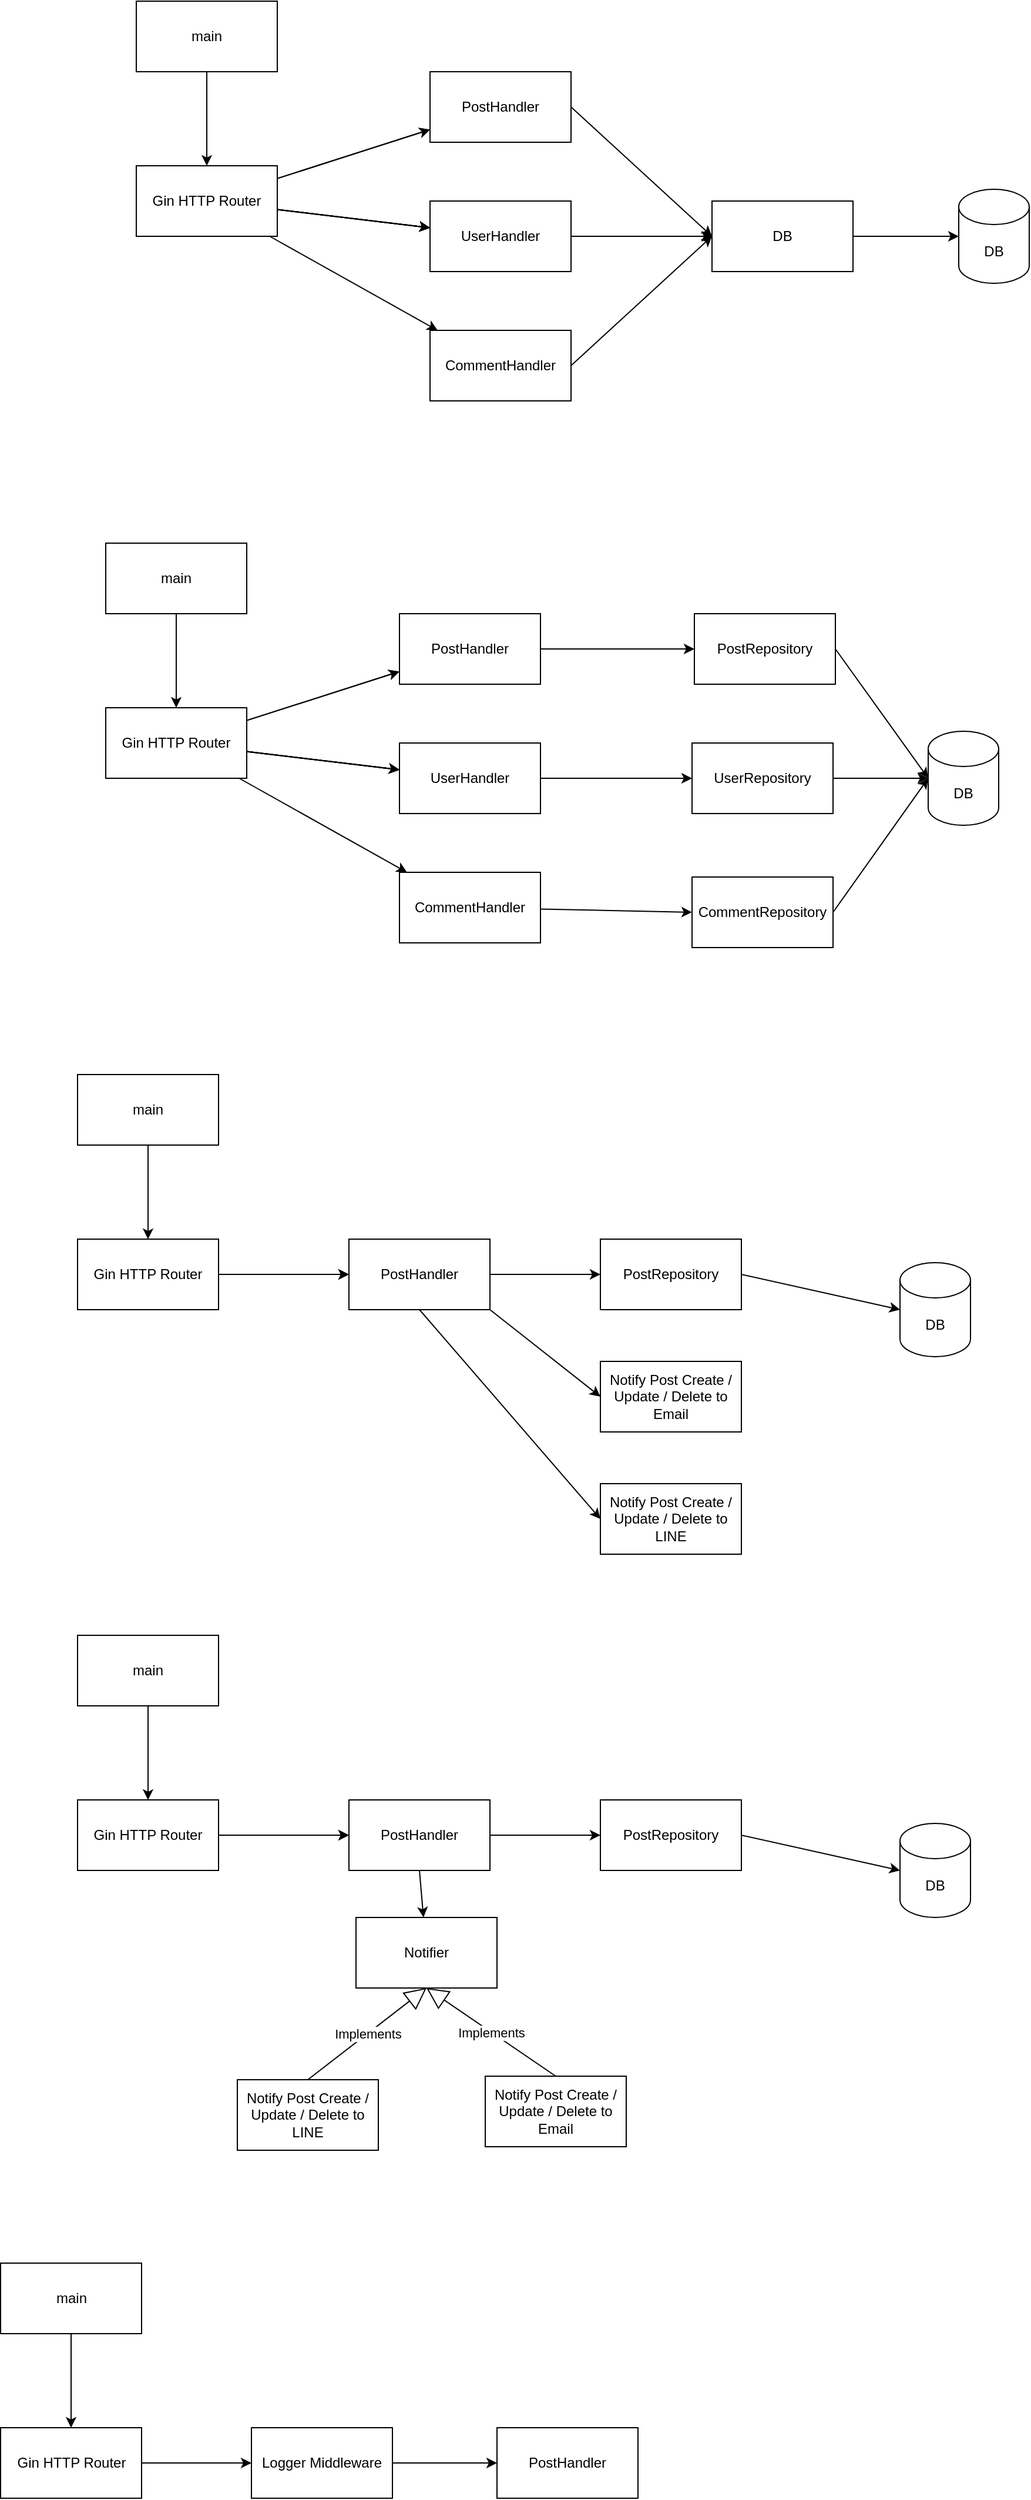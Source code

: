 <mxfile>
    <diagram id="Yw-U1tmHFdbE9gjVn-Wz" name="Page-1">
        <mxGraphModel dx="1086" dy="725" grid="0" gridSize="10" guides="1" tooltips="1" connect="1" arrows="1" fold="1" page="0" pageScale="1" pageWidth="850" pageHeight="1100" math="0" shadow="0">
            <root>
                <mxCell id="0"/>
                <mxCell id="1" parent="0"/>
                <mxCell id="4" value="" style="edgeStyle=none;html=1;" parent="1" source="3" target="2" edge="1">
                    <mxGeometry relative="1" as="geometry"/>
                </mxCell>
                <mxCell id="36" value="" style="edgeStyle=none;html=1;" edge="1" parent="1" source="2" target="35">
                    <mxGeometry relative="1" as="geometry"/>
                </mxCell>
                <mxCell id="37" value="" style="edgeStyle=none;html=1;" edge="1" parent="1" source="2" target="35">
                    <mxGeometry relative="1" as="geometry"/>
                </mxCell>
                <mxCell id="39" value="" style="edgeStyle=none;html=1;" edge="1" parent="1" source="2" target="38">
                    <mxGeometry relative="1" as="geometry"/>
                </mxCell>
                <mxCell id="40" value="" style="edgeStyle=none;html=1;" edge="1" parent="1" source="2" target="38">
                    <mxGeometry relative="1" as="geometry"/>
                </mxCell>
                <mxCell id="41" value="" style="edgeStyle=none;html=1;" edge="1" parent="1" source="2" target="38">
                    <mxGeometry relative="1" as="geometry"/>
                </mxCell>
                <mxCell id="42" value="" style="edgeStyle=none;html=1;" edge="1" parent="1" source="2" target="38">
                    <mxGeometry relative="1" as="geometry"/>
                </mxCell>
                <mxCell id="46" value="" style="edgeStyle=none;html=1;" edge="1" parent="1" source="2" target="45">
                    <mxGeometry relative="1" as="geometry"/>
                </mxCell>
                <mxCell id="2" value="Gin HTTP Router" style="rounded=0;whiteSpace=wrap;html=1;" parent="1" vertex="1">
                    <mxGeometry x="190" y="280" width="120" height="60" as="geometry"/>
                </mxCell>
                <mxCell id="3" value="main" style="whiteSpace=wrap;html=1;rounded=0;" parent="1" vertex="1">
                    <mxGeometry x="190" y="140" width="120" height="60" as="geometry"/>
                </mxCell>
                <mxCell id="17" value="DB" style="rounded=0;whiteSpace=wrap;html=1;" parent="1" vertex="1">
                    <mxGeometry x="680" y="310" width="120" height="60" as="geometry"/>
                </mxCell>
                <mxCell id="18" value="DB" style="shape=cylinder3;whiteSpace=wrap;html=1;boundedLbl=1;backgroundOutline=1;size=15;" parent="1" vertex="1">
                    <mxGeometry x="890" y="300" width="60" height="80" as="geometry"/>
                </mxCell>
                <mxCell id="24" style="edgeStyle=none;html=1;exitX=1;exitY=0.5;exitDx=0;exitDy=0;entryX=0;entryY=0.5;entryDx=0;entryDy=0;entryPerimeter=0;" parent="1" source="17" target="18" edge="1">
                    <mxGeometry relative="1" as="geometry"/>
                </mxCell>
                <mxCell id="47" style="edgeStyle=none;html=1;exitX=1;exitY=0.5;exitDx=0;exitDy=0;entryX=0;entryY=0.5;entryDx=0;entryDy=0;" edge="1" parent="1" source="35" target="17">
                    <mxGeometry relative="1" as="geometry"/>
                </mxCell>
                <mxCell id="35" value="PostHandler" style="whiteSpace=wrap;html=1;rounded=0;" vertex="1" parent="1">
                    <mxGeometry x="440" y="200" width="120" height="60" as="geometry"/>
                </mxCell>
                <mxCell id="48" style="edgeStyle=none;html=1;entryX=0;entryY=0.5;entryDx=0;entryDy=0;" edge="1" parent="1" source="38" target="17">
                    <mxGeometry relative="1" as="geometry"/>
                </mxCell>
                <mxCell id="38" value="UserHandler" style="whiteSpace=wrap;html=1;rounded=0;" vertex="1" parent="1">
                    <mxGeometry x="440" y="310" width="120" height="60" as="geometry"/>
                </mxCell>
                <mxCell id="49" style="edgeStyle=none;html=1;exitX=1;exitY=0.5;exitDx=0;exitDy=0;" edge="1" parent="1" source="45">
                    <mxGeometry relative="1" as="geometry">
                        <mxPoint x="680" y="340" as="targetPoint"/>
                    </mxGeometry>
                </mxCell>
                <mxCell id="45" value="CommentHandler" style="whiteSpace=wrap;html=1;rounded=0;" vertex="1" parent="1">
                    <mxGeometry x="440" y="420" width="120" height="60" as="geometry"/>
                </mxCell>
                <mxCell id="50" value="" style="edgeStyle=none;html=1;" edge="1" parent="1" source="59" target="58">
                    <mxGeometry relative="1" as="geometry"/>
                </mxCell>
                <mxCell id="51" value="" style="edgeStyle=none;html=1;" edge="1" parent="1" source="58" target="64">
                    <mxGeometry relative="1" as="geometry"/>
                </mxCell>
                <mxCell id="52" value="" style="edgeStyle=none;html=1;" edge="1" parent="1" source="58" target="64">
                    <mxGeometry relative="1" as="geometry"/>
                </mxCell>
                <mxCell id="53" value="" style="edgeStyle=none;html=1;" edge="1" parent="1" source="58" target="66">
                    <mxGeometry relative="1" as="geometry"/>
                </mxCell>
                <mxCell id="54" value="" style="edgeStyle=none;html=1;" edge="1" parent="1" source="58" target="66">
                    <mxGeometry relative="1" as="geometry"/>
                </mxCell>
                <mxCell id="55" value="" style="edgeStyle=none;html=1;" edge="1" parent="1" source="58" target="66">
                    <mxGeometry relative="1" as="geometry"/>
                </mxCell>
                <mxCell id="56" value="" style="edgeStyle=none;html=1;" edge="1" parent="1" source="58" target="66">
                    <mxGeometry relative="1" as="geometry"/>
                </mxCell>
                <mxCell id="57" value="" style="edgeStyle=none;html=1;" edge="1" parent="1" source="58" target="68">
                    <mxGeometry relative="1" as="geometry"/>
                </mxCell>
                <mxCell id="58" value="Gin HTTP Router" style="rounded=0;whiteSpace=wrap;html=1;" vertex="1" parent="1">
                    <mxGeometry x="164" y="741" width="120" height="60" as="geometry"/>
                </mxCell>
                <mxCell id="59" value="main" style="whiteSpace=wrap;html=1;rounded=0;" vertex="1" parent="1">
                    <mxGeometry x="164" y="601" width="120" height="60" as="geometry"/>
                </mxCell>
                <mxCell id="60" value="PostRepository" style="rounded=0;whiteSpace=wrap;html=1;" vertex="1" parent="1">
                    <mxGeometry x="665" y="661" width="120" height="60" as="geometry"/>
                </mxCell>
                <mxCell id="61" value="DB" style="shape=cylinder3;whiteSpace=wrap;html=1;boundedLbl=1;backgroundOutline=1;size=15;" vertex="1" parent="1">
                    <mxGeometry x="864" y="761" width="60" height="80" as="geometry"/>
                </mxCell>
                <mxCell id="62" style="edgeStyle=none;html=1;exitX=1;exitY=0.5;exitDx=0;exitDy=0;entryX=0;entryY=0.5;entryDx=0;entryDy=0;entryPerimeter=0;" edge="1" parent="1" source="60" target="61">
                    <mxGeometry relative="1" as="geometry"/>
                </mxCell>
                <mxCell id="63" style="edgeStyle=none;html=1;exitX=1;exitY=0.5;exitDx=0;exitDy=0;entryX=0;entryY=0.5;entryDx=0;entryDy=0;" edge="1" parent="1" source="64" target="60">
                    <mxGeometry relative="1" as="geometry"/>
                </mxCell>
                <mxCell id="64" value="PostHandler" style="whiteSpace=wrap;html=1;rounded=0;" vertex="1" parent="1">
                    <mxGeometry x="414" y="661" width="120" height="60" as="geometry"/>
                </mxCell>
                <mxCell id="71" style="edgeStyle=none;html=1;" edge="1" parent="1" source="66" target="69">
                    <mxGeometry relative="1" as="geometry"/>
                </mxCell>
                <mxCell id="66" value="UserHandler" style="whiteSpace=wrap;html=1;rounded=0;" vertex="1" parent="1">
                    <mxGeometry x="414" y="771" width="120" height="60" as="geometry"/>
                </mxCell>
                <mxCell id="72" style="edgeStyle=none;html=1;entryX=0;entryY=0.5;entryDx=0;entryDy=0;" edge="1" parent="1" source="68" target="70">
                    <mxGeometry relative="1" as="geometry"/>
                </mxCell>
                <mxCell id="68" value="CommentHandler" style="whiteSpace=wrap;html=1;rounded=0;" vertex="1" parent="1">
                    <mxGeometry x="414" y="881" width="120" height="60" as="geometry"/>
                </mxCell>
                <mxCell id="69" value="UserRepository" style="rounded=0;whiteSpace=wrap;html=1;" vertex="1" parent="1">
                    <mxGeometry x="663" y="771" width="120" height="60" as="geometry"/>
                </mxCell>
                <mxCell id="70" value="CommentRepository" style="rounded=0;whiteSpace=wrap;html=1;" vertex="1" parent="1">
                    <mxGeometry x="663" y="885" width="120" height="60" as="geometry"/>
                </mxCell>
                <mxCell id="73" style="edgeStyle=none;html=1;exitX=1;exitY=0.5;exitDx=0;exitDy=0;entryX=0;entryY=0.5;entryDx=0;entryDy=0;entryPerimeter=0;" edge="1" parent="1" source="69" target="61">
                    <mxGeometry relative="1" as="geometry"/>
                </mxCell>
                <mxCell id="74" style="edgeStyle=none;html=1;exitX=1;exitY=0.5;exitDx=0;exitDy=0;entryX=0;entryY=0.5;entryDx=0;entryDy=0;entryPerimeter=0;" edge="1" parent="1" source="70" target="61">
                    <mxGeometry relative="1" as="geometry"/>
                </mxCell>
                <mxCell id="75" value="" style="edgeStyle=none;html=1;" edge="1" parent="1" source="84" target="83">
                    <mxGeometry relative="1" as="geometry"/>
                </mxCell>
                <mxCell id="76" value="" style="edgeStyle=none;html=1;" edge="1" parent="1" source="83" target="89">
                    <mxGeometry relative="1" as="geometry"/>
                </mxCell>
                <mxCell id="77" value="" style="edgeStyle=none;html=1;" edge="1" parent="1" source="83" target="89">
                    <mxGeometry relative="1" as="geometry"/>
                </mxCell>
                <mxCell id="83" value="Gin HTTP Router" style="rounded=0;whiteSpace=wrap;html=1;" vertex="1" parent="1">
                    <mxGeometry x="140" y="1193" width="120" height="60" as="geometry"/>
                </mxCell>
                <mxCell id="84" value="main" style="whiteSpace=wrap;html=1;rounded=0;" vertex="1" parent="1">
                    <mxGeometry x="140" y="1053" width="120" height="60" as="geometry"/>
                </mxCell>
                <mxCell id="85" value="PostRepository" style="rounded=0;whiteSpace=wrap;html=1;" vertex="1" parent="1">
                    <mxGeometry x="585" y="1193" width="120" height="60" as="geometry"/>
                </mxCell>
                <mxCell id="86" value="DB" style="shape=cylinder3;whiteSpace=wrap;html=1;boundedLbl=1;backgroundOutline=1;size=15;" vertex="1" parent="1">
                    <mxGeometry x="840" y="1213" width="60" height="80" as="geometry"/>
                </mxCell>
                <mxCell id="87" style="edgeStyle=none;html=1;exitX=1;exitY=0.5;exitDx=0;exitDy=0;entryX=0;entryY=0.5;entryDx=0;entryDy=0;entryPerimeter=0;" edge="1" parent="1" source="85" target="86">
                    <mxGeometry relative="1" as="geometry"/>
                </mxCell>
                <mxCell id="88" style="edgeStyle=none;html=1;exitX=1;exitY=0.5;exitDx=0;exitDy=0;entryX=0;entryY=0.5;entryDx=0;entryDy=0;" edge="1" parent="1" source="89" target="85">
                    <mxGeometry relative="1" as="geometry"/>
                </mxCell>
                <mxCell id="100" style="edgeStyle=none;html=1;exitX=1;exitY=1;exitDx=0;exitDy=0;entryX=0;entryY=0.5;entryDx=0;entryDy=0;" edge="1" parent="1" source="89" target="99">
                    <mxGeometry relative="1" as="geometry"/>
                </mxCell>
                <mxCell id="102" style="edgeStyle=none;html=1;exitX=0.5;exitY=1;exitDx=0;exitDy=0;entryX=0;entryY=0.5;entryDx=0;entryDy=0;" edge="1" parent="1" source="89" target="101">
                    <mxGeometry relative="1" as="geometry"/>
                </mxCell>
                <mxCell id="89" value="PostHandler" style="whiteSpace=wrap;html=1;rounded=0;" vertex="1" parent="1">
                    <mxGeometry x="371" y="1193" width="120" height="60" as="geometry"/>
                </mxCell>
                <mxCell id="99" value="Notify Post Create / Update / Delete to Email" style="rounded=0;whiteSpace=wrap;html=1;" vertex="1" parent="1">
                    <mxGeometry x="585" y="1297" width="120" height="60" as="geometry"/>
                </mxCell>
                <mxCell id="101" value="Notify Post Create / Update / Delete to LINE" style="rounded=0;whiteSpace=wrap;html=1;" vertex="1" parent="1">
                    <mxGeometry x="585" y="1401" width="120" height="60" as="geometry"/>
                </mxCell>
                <mxCell id="103" value="" style="edgeStyle=none;html=1;" edge="1" source="107" target="106" parent="1">
                    <mxGeometry relative="1" as="geometry"/>
                </mxCell>
                <mxCell id="104" value="" style="edgeStyle=none;html=1;" edge="1" source="106" target="114" parent="1">
                    <mxGeometry relative="1" as="geometry"/>
                </mxCell>
                <mxCell id="105" value="" style="edgeStyle=none;html=1;" edge="1" source="106" target="114" parent="1">
                    <mxGeometry relative="1" as="geometry"/>
                </mxCell>
                <mxCell id="106" value="Gin HTTP Router" style="rounded=0;whiteSpace=wrap;html=1;" vertex="1" parent="1">
                    <mxGeometry x="140" y="1670" width="120" height="60" as="geometry"/>
                </mxCell>
                <mxCell id="107" value="main" style="whiteSpace=wrap;html=1;rounded=0;" vertex="1" parent="1">
                    <mxGeometry x="140" y="1530" width="120" height="60" as="geometry"/>
                </mxCell>
                <mxCell id="108" value="PostRepository" style="rounded=0;whiteSpace=wrap;html=1;" vertex="1" parent="1">
                    <mxGeometry x="585" y="1670" width="120" height="60" as="geometry"/>
                </mxCell>
                <mxCell id="109" value="DB" style="shape=cylinder3;whiteSpace=wrap;html=1;boundedLbl=1;backgroundOutline=1;size=15;" vertex="1" parent="1">
                    <mxGeometry x="840" y="1690" width="60" height="80" as="geometry"/>
                </mxCell>
                <mxCell id="110" style="edgeStyle=none;html=1;exitX=1;exitY=0.5;exitDx=0;exitDy=0;entryX=0;entryY=0.5;entryDx=0;entryDy=0;entryPerimeter=0;" edge="1" source="108" target="109" parent="1">
                    <mxGeometry relative="1" as="geometry"/>
                </mxCell>
                <mxCell id="111" style="edgeStyle=none;html=1;exitX=1;exitY=0.5;exitDx=0;exitDy=0;entryX=0;entryY=0.5;entryDx=0;entryDy=0;" edge="1" source="114" target="108" parent="1">
                    <mxGeometry relative="1" as="geometry"/>
                </mxCell>
                <mxCell id="118" style="edgeStyle=none;html=1;exitX=0.5;exitY=1;exitDx=0;exitDy=0;" edge="1" parent="1" source="114" target="117">
                    <mxGeometry relative="1" as="geometry"/>
                </mxCell>
                <mxCell id="114" value="PostHandler" style="whiteSpace=wrap;html=1;rounded=0;" vertex="1" parent="1">
                    <mxGeometry x="371" y="1670" width="120" height="60" as="geometry"/>
                </mxCell>
                <mxCell id="115" value="Notify Post Create / Update / Delete to Email" style="rounded=0;whiteSpace=wrap;html=1;" vertex="1" parent="1">
                    <mxGeometry x="487" y="1905" width="120" height="60" as="geometry"/>
                </mxCell>
                <mxCell id="116" value="Notify Post Create / Update / Delete to LINE" style="rounded=0;whiteSpace=wrap;html=1;" vertex="1" parent="1">
                    <mxGeometry x="276" y="1908" width="120" height="60" as="geometry"/>
                </mxCell>
                <mxCell id="117" value="Notifier" style="rounded=0;whiteSpace=wrap;html=1;" vertex="1" parent="1">
                    <mxGeometry x="377" y="1770" width="120" height="60" as="geometry"/>
                </mxCell>
                <mxCell id="121" value="Implements" style="endArrow=block;endSize=16;endFill=0;html=1;exitX=0.5;exitY=0;exitDx=0;exitDy=0;entryX=0.5;entryY=1;entryDx=0;entryDy=0;" edge="1" parent="1" source="116" target="117">
                    <mxGeometry width="160" relative="1" as="geometry">
                        <mxPoint x="495" y="1917" as="sourcePoint"/>
                        <mxPoint x="655" y="1917" as="targetPoint"/>
                    </mxGeometry>
                </mxCell>
                <mxCell id="122" value="Implements" style="endArrow=block;endSize=16;endFill=0;html=1;exitX=0.5;exitY=0;exitDx=0;exitDy=0;entryX=0.5;entryY=1;entryDx=0;entryDy=0;" edge="1" parent="1" source="115" target="117">
                    <mxGeometry width="160" relative="1" as="geometry">
                        <mxPoint x="650" y="1995" as="sourcePoint"/>
                        <mxPoint x="611" y="1856" as="targetPoint"/>
                    </mxGeometry>
                </mxCell>
                <mxCell id="123" value="" style="edgeStyle=none;html=1;" edge="1" source="127" target="126" parent="1">
                    <mxGeometry relative="1" as="geometry"/>
                </mxCell>
                <mxCell id="125" value="" style="edgeStyle=none;html=1;entryX=0;entryY=0.5;entryDx=0;entryDy=0;" edge="1" source="126" target="129" parent="1">
                    <mxGeometry relative="1" as="geometry"/>
                </mxCell>
                <mxCell id="126" value="Gin HTTP Router" style="rounded=0;whiteSpace=wrap;html=1;" vertex="1" parent="1">
                    <mxGeometry x="74.5" y="2204" width="120" height="60" as="geometry"/>
                </mxCell>
                <mxCell id="127" value="main" style="whiteSpace=wrap;html=1;rounded=0;" vertex="1" parent="1">
                    <mxGeometry x="74.5" y="2064" width="120" height="60" as="geometry"/>
                </mxCell>
                <mxCell id="128" value="PostHandler" style="whiteSpace=wrap;html=1;rounded=0;" vertex="1" parent="1">
                    <mxGeometry x="497" y="2204" width="120" height="60" as="geometry"/>
                </mxCell>
                <mxCell id="130" style="edgeStyle=none;html=1;exitX=1;exitY=0.5;exitDx=0;exitDy=0;entryX=0;entryY=0.5;entryDx=0;entryDy=0;" edge="1" parent="1" source="129" target="128">
                    <mxGeometry relative="1" as="geometry"/>
                </mxCell>
                <mxCell id="129" value="Logger Middleware" style="whiteSpace=wrap;html=1;rounded=0;" vertex="1" parent="1">
                    <mxGeometry x="288" y="2204" width="120" height="60" as="geometry"/>
                </mxCell>
            </root>
        </mxGraphModel>
    </diagram>
</mxfile>
